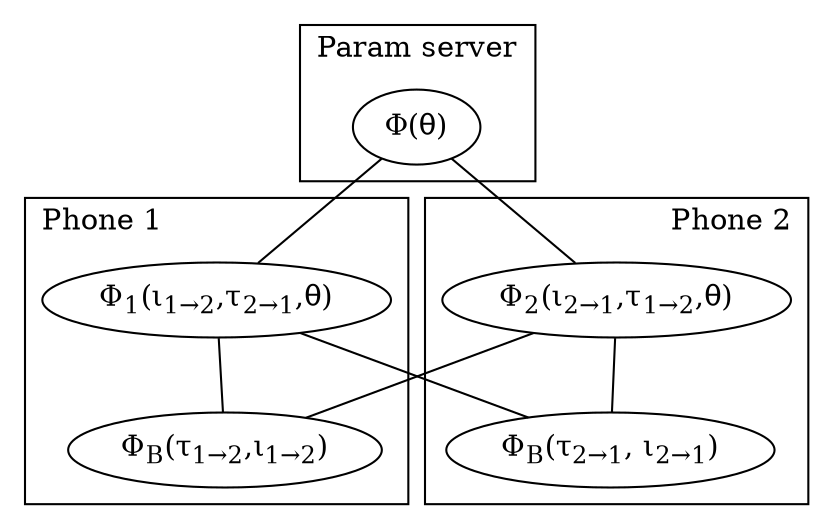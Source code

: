 graph clustergraph {
  subgraph cluster_phone1 {
    label="Phone 1"
    labeljust="l"
    P1[label=<&Phi;<SUB>1</SUB>(&iota;<SUB>1&#8594;2</SUB>,&tau;<SUB>2&#8594;1</SUB>,&theta;)>]
    T12[label=<&Phi;<SUB>B</SUB>(&tau;<SUB>1&#8594;2</SUB>,&iota;<SUB>1&#8594;2</SUB>)>]
  }
  subgraph cluster_phone2 {
    label="Phone 2"
    labeljust="r"
    P2[label=<&Phi;<SUB>2</SUB>(&iota;<SUB>2&#8594;1</SUB>,&tau;<SUB>1&#8594;2</SUB>,&theta;)>]
    T21[label=<&Phi;<SUB>B</SUB>(&tau;<SUB>2&#8594;1</SUB>, &iota;<SUB>2&#8594;1</SUB>)>]
  }
  subgraph cluster_PS {
    label="Param server"
    labeljust="c"
    PS[label=<&Phi;(&theta;)>]
  }
  PS -- P1
  PS -- P2
  P2 -- T21
  P1 -- T12
  T12 -- P2
  T21 -- P1
}
